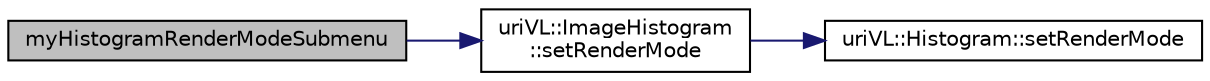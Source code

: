 digraph "myHistogramRenderModeSubmenu"
{
  edge [fontname="Helvetica",fontsize="10",labelfontname="Helvetica",labelfontsize="10"];
  node [fontname="Helvetica",fontsize="10",shape=record];
  rankdir="LR";
  Node1 [label="myHistogramRenderModeSubmenu",height=0.2,width=0.4,color="black", fillcolor="grey75", style="filled", fontcolor="black"];
  Node1 -> Node2 [color="midnightblue",fontsize="10",style="solid",fontname="Helvetica"];
  Node2 [label="uriVL::ImageHistogram\l::setRenderMode",height=0.2,width=0.4,color="black", fillcolor="white", style="filled",URL="$classuriVL_1_1ImageHistogram.html#a773c666883add9db19666b5aa11511d7",tooltip="Defines the rendering mode for the image histogram. "];
  Node2 -> Node3 [color="midnightblue",fontsize="10",style="solid",fontname="Helvetica"];
  Node3 [label="uriVL::Histogram::setRenderMode",height=0.2,width=0.4,color="black", fillcolor="white", style="filled",URL="$classuriVL_1_1Histogram.html#a7d95a984bf21b47d7f1d43103d48c1a6",tooltip="Defines the rendering mode for the histogram. "];
}
